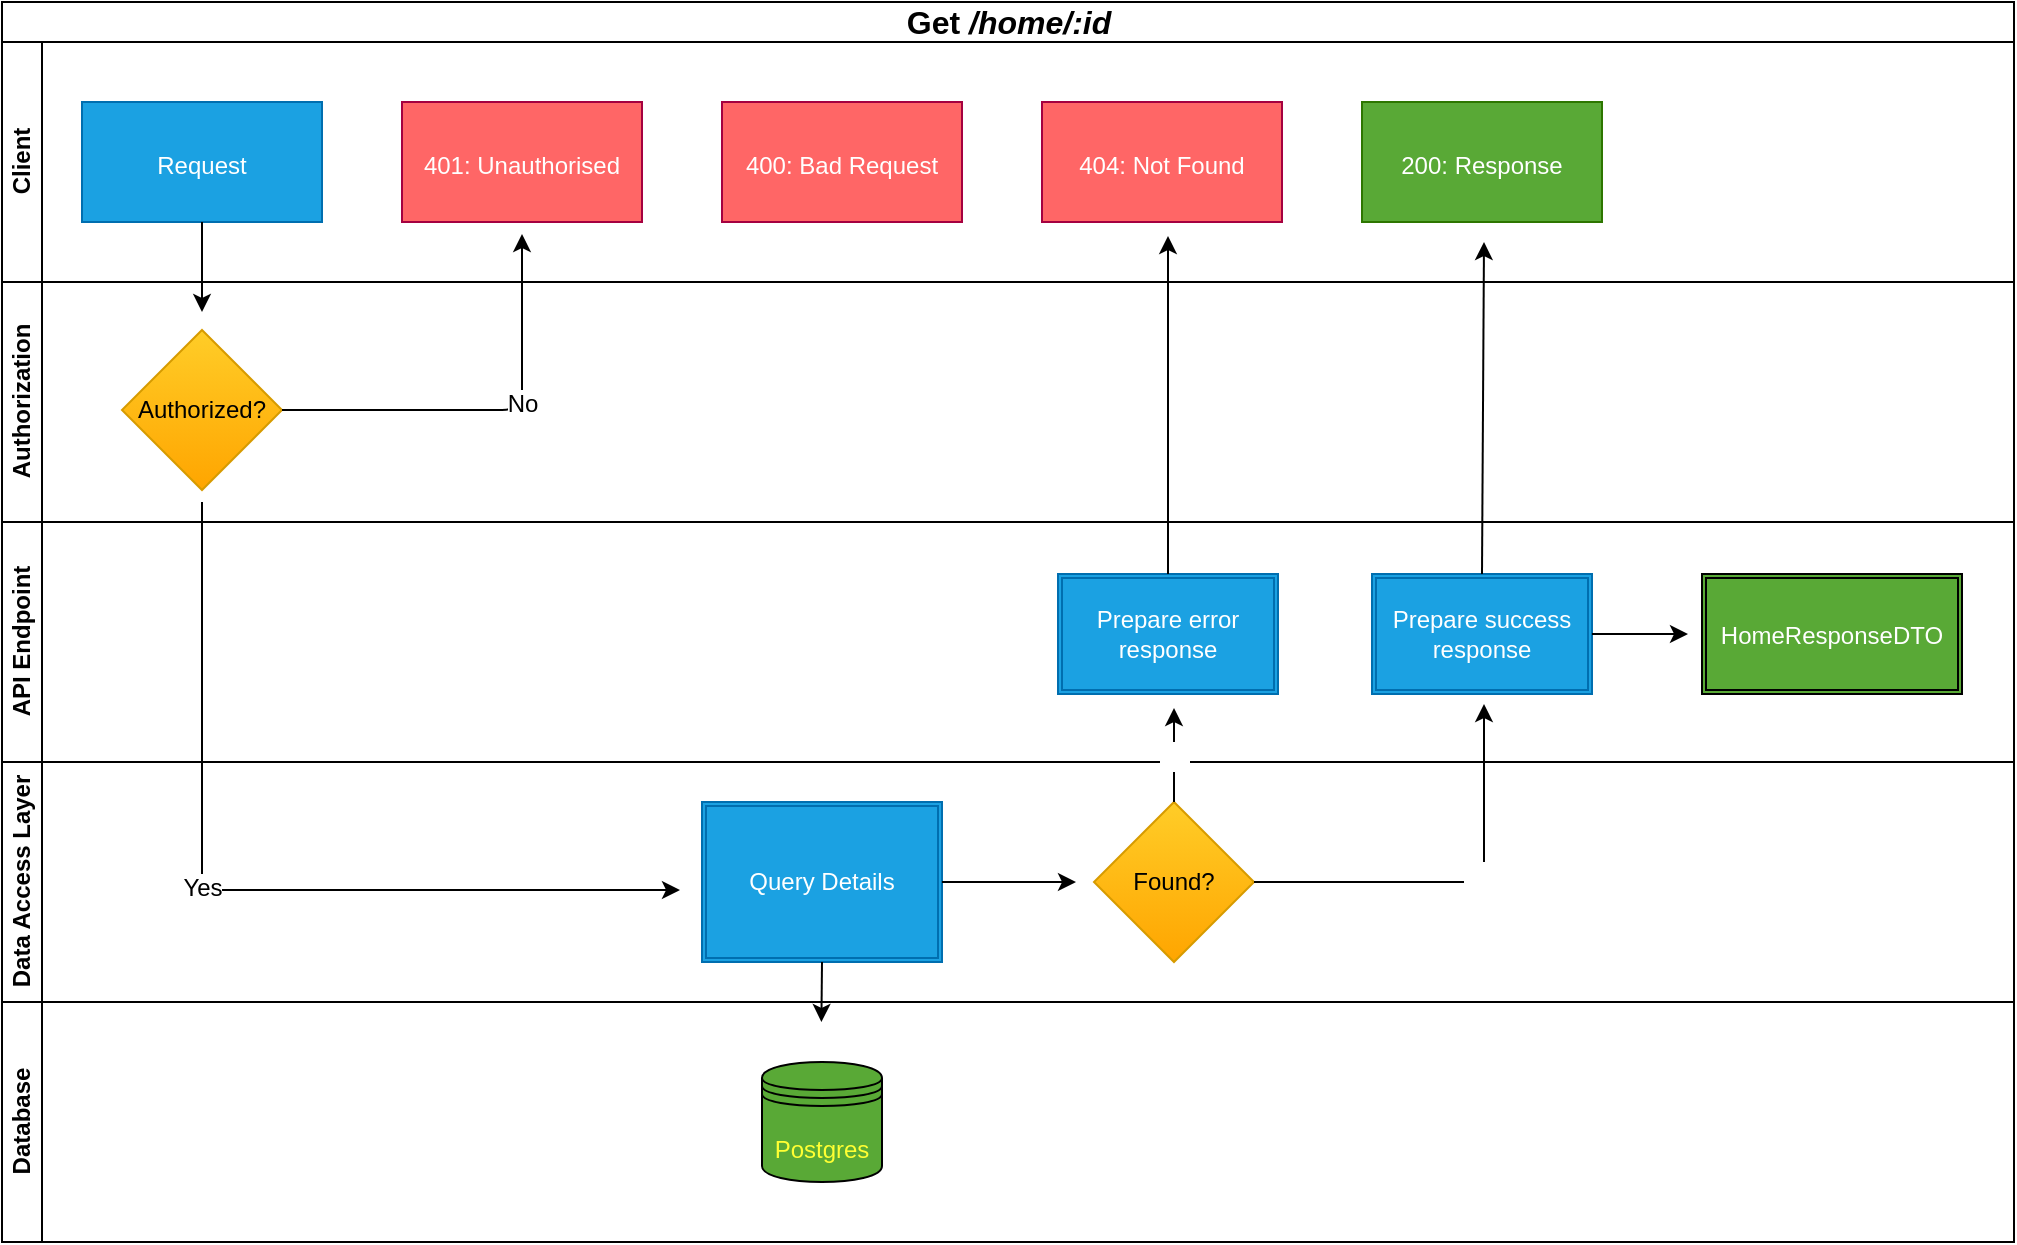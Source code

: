 <mxfile>
    <diagram id="v3T3SfXD5kMLhObpNZNS" name="Page-1">
        <mxGraphModel dx="2316" dy="2164" grid="0" gridSize="10" guides="0" tooltips="1" connect="1" arrows="1" fold="1" page="1" pageScale="1" pageWidth="583" pageHeight="827" background="none" math="0" shadow="0">
            <root>
                <mxCell id="0"/>
                <mxCell id="1" parent="0"/>
                <mxCell id="28" value="&lt;font style=&quot;font-size: 16px;&quot;&gt;Get &lt;i&gt;/home/:id&lt;/i&gt;&lt;/font&gt;" style="swimlane;childLayout=stackLayout;resizeParent=1;resizeParentMax=0;horizontal=1;startSize=20;horizontalStack=0;html=1;rounded=0;" parent="1" vertex="1">
                    <mxGeometry x="414" y="110" width="1006" height="620" as="geometry"/>
                </mxCell>
                <mxCell id="29" value="Client" style="swimlane;startSize=20;horizontal=0;html=1;rounded=0;" parent="28" vertex="1">
                    <mxGeometry y="20" width="1006" height="120" as="geometry"/>
                </mxCell>
                <mxCell id="38" value="&lt;span style=&quot;font-size: 12px;&quot;&gt;401: Unauthorised&lt;/span&gt;" style="whiteSpace=wrap;html=1;fontSize=19;fillColor=#FF6666;strokeColor=#A50040;fontColor=#ffffff;rounded=0;" parent="29" vertex="1">
                    <mxGeometry x="200" y="30" width="120" height="60" as="geometry"/>
                </mxCell>
                <mxCell id="40" value="&lt;font style=&quot;font-size: 12px;&quot;&gt;400: Bad Request&lt;/font&gt;" style="whiteSpace=wrap;html=1;fontSize=19;fillColor=#FF6666;strokeColor=#A50040;fontColor=#ffffff;rounded=0;" parent="29" vertex="1">
                    <mxGeometry x="360" y="30" width="120" height="60" as="geometry"/>
                </mxCell>
                <mxCell id="42" value="&lt;font style=&quot;font-size: 12px;&quot;&gt;404: Not Found&lt;/font&gt;" style="whiteSpace=wrap;html=1;fontSize=19;fillColor=#FF6666;strokeColor=#A50040;fontColor=#ffffff;rounded=0;" parent="29" vertex="1">
                    <mxGeometry x="520" y="30" width="120" height="60" as="geometry"/>
                </mxCell>
                <mxCell id="49" value="&lt;font style=&quot;font-size: 12px;&quot;&gt;200: Response&lt;/font&gt;" style="whiteSpace=wrap;html=1;fontSize=19;fillColor=#59A936;strokeColor=#2D7600;fontColor=#ffffff;rounded=0;" parent="29" vertex="1">
                    <mxGeometry x="680" y="30" width="120" height="60" as="geometry"/>
                </mxCell>
                <mxCell id="51" value="&lt;font style=&quot;font-size: 12px;&quot;&gt;Request&lt;/font&gt;" style="whiteSpace=wrap;html=1;fontSize=19;fillColor=#1ba1e2;strokeColor=#006EAF;fontColor=#ffffff;rounded=0;" parent="29" vertex="1">
                    <mxGeometry x="40" y="30" width="120" height="60" as="geometry"/>
                </mxCell>
                <mxCell id="30" value="Authorization" style="swimlane;startSize=20;horizontal=0;html=1;rounded=0;" parent="28" vertex="1">
                    <mxGeometry y="140" width="1006" height="120" as="geometry"/>
                </mxCell>
                <mxCell id="87" value="&lt;font style=&quot;font-size: 12px;&quot;&gt;Authorized?&lt;/font&gt;" style="rhombus;whiteSpace=wrap;html=1;fillColor=#ffcd28;strokeColor=#d79b00;gradientColor=#ffa500;" vertex="1" parent="30">
                    <mxGeometry x="60" y="24" width="80" height="80" as="geometry"/>
                </mxCell>
                <mxCell id="33" value="API Endpoint" style="swimlane;startSize=20;horizontal=0;html=1;rounded=0;" parent="28" vertex="1">
                    <mxGeometry y="260" width="1006" height="120" as="geometry"/>
                </mxCell>
                <mxCell id="62" value="Prepare error response" style="shape=ext;double=1;rounded=0;whiteSpace=wrap;html=1;fontSize=12;fontColor=#ffffff;fillColor=#1ba1e2;strokeColor=#006EAF;" parent="33" vertex="1">
                    <mxGeometry x="528" y="26" width="110" height="60" as="geometry"/>
                </mxCell>
                <mxCell id="69" value="Prepare success response" style="shape=ext;double=1;rounded=0;whiteSpace=wrap;html=1;fontSize=12;fontColor=#ffffff;fillColor=#1ba1e2;strokeColor=#006EAF;" parent="33" vertex="1">
                    <mxGeometry x="685" y="26" width="110" height="60" as="geometry"/>
                </mxCell>
                <mxCell id="77" value="&lt;font style=&quot;font-size: 12px;&quot;&gt;HomeResponseDTO&lt;/font&gt;" style="shape=ext;double=1;rounded=0;whiteSpace=wrap;html=1;fontSize=17;fontColor=#FFFFFF;fillColor=#59A936;" parent="33" vertex="1">
                    <mxGeometry x="850" y="26" width="130" height="60" as="geometry"/>
                </mxCell>
                <mxCell id="55" value="Data Access Layer" style="swimlane;startSize=20;horizontal=0;html=1;rounded=0;" parent="28" vertex="1">
                    <mxGeometry y="380" width="1006" height="120" as="geometry"/>
                </mxCell>
                <mxCell id="57" value="&lt;font color=&quot;#ffffff&quot;&gt;Query Details&lt;/font&gt;" style="shape=ext;double=1;rounded=0;whiteSpace=wrap;html=1;fontSize=12;fillColor=#1ba1e2;strokeColor=#006EAF;fontColor=#ffffff;" parent="55" vertex="1">
                    <mxGeometry x="350" y="20" width="120" height="80" as="geometry"/>
                </mxCell>
                <mxCell id="72" value="&lt;font style=&quot;font-size: 17px;&quot;&gt;Prisma&lt;/font&gt;" style="text;html=1;align=center;verticalAlign=middle;resizable=0;points=[];autosize=1;strokeColor=none;fillColor=none;fontSize=12;fontColor=#FFFFFF;rounded=0;" parent="55" vertex="1">
                    <mxGeometry x="168" y="32" width="80" height="30" as="geometry"/>
                </mxCell>
                <mxCell id="60" value="Found?" style="rhombus;whiteSpace=wrap;html=1;fontSize=12;fillColor=#ffcd28;strokeColor=#d79b00;gradientColor=#ffa500;rounded=0;" parent="55" vertex="1">
                    <mxGeometry x="546" y="20" width="80" height="80" as="geometry"/>
                </mxCell>
                <mxCell id="84" value="Database" style="swimlane;startSize=20;horizontal=0;html=1;rounded=0;" vertex="1" parent="28">
                    <mxGeometry y="500" width="1006" height="120" as="geometry"/>
                </mxCell>
                <mxCell id="85" value="&lt;font style=&quot;font-size: 12px;&quot;&gt;Postgres&lt;/font&gt;" style="shape=datastore;whiteSpace=wrap;html=1;fontSize=20;fontColor=#FFFF33;fillColor=#59A936;rounded=0;" vertex="1" parent="84">
                    <mxGeometry x="380" y="30" width="60" height="60" as="geometry"/>
                </mxCell>
                <mxCell id="54" value="" style="edgeStyle=none;html=1;fontSize=20;fontColor=#FFFF33;rounded=0;" parent="28" edge="1">
                    <mxGeometry relative="1" as="geometry">
                        <mxPoint x="339" y="444" as="targetPoint"/>
                        <Array as="points">
                            <mxPoint x="100" y="444"/>
                        </Array>
                        <mxPoint x="100" y="250" as="sourcePoint"/>
                    </mxGeometry>
                </mxCell>
                <mxCell id="92" value="Yes" style="edgeLabel;html=1;align=center;verticalAlign=middle;resizable=0;points=[];fontSize=12;" vertex="1" connectable="0" parent="54">
                    <mxGeometry x="-0.174" y="1" relative="1" as="geometry">
                        <mxPoint x="-1" y="14" as="offset"/>
                    </mxGeometry>
                </mxCell>
                <mxCell id="64" style="edgeStyle=none;html=1;exitX=1;exitY=0.5;exitDx=0;exitDy=0;fontSize=12;fontColor=#FFFFFF;rounded=0;" parent="28" source="60" edge="1">
                    <mxGeometry relative="1" as="geometry">
                        <mxPoint x="741" y="351" as="targetPoint"/>
                        <Array as="points">
                            <mxPoint x="741" y="440"/>
                            <mxPoint x="741" y="387"/>
                        </Array>
                    </mxGeometry>
                </mxCell>
                <mxCell id="65" value="Yes" style="edgeLabel;html=1;align=center;verticalAlign=middle;resizable=0;points=[];fontSize=12;fontColor=#FFFFFF;rounded=0;" parent="64" vertex="1" connectable="0">
                    <mxGeometry x="0.218" y="1" relative="1" as="geometry">
                        <mxPoint y="6" as="offset"/>
                    </mxGeometry>
                </mxCell>
                <mxCell id="89" style="edgeStyle=none;html=1;exitX=1;exitY=0.5;exitDx=0;exitDy=0;fontSize=12;" edge="1" parent="28" source="87">
                    <mxGeometry relative="1" as="geometry">
                        <mxPoint x="260" y="116" as="targetPoint"/>
                        <Array as="points">
                            <mxPoint x="260" y="204"/>
                        </Array>
                    </mxGeometry>
                </mxCell>
                <mxCell id="90" value="No" style="edgeLabel;html=1;align=center;verticalAlign=middle;resizable=0;points=[];fontSize=12;" vertex="1" connectable="0" parent="89">
                    <mxGeometry x="0.187" relative="1" as="geometry">
                        <mxPoint as="offset"/>
                    </mxGeometry>
                </mxCell>
                <mxCell id="58" style="edgeStyle=none;html=1;exitX=0.5;exitY=1;exitDx=0;exitDy=0;fontSize=12;fontColor=#FFFFFF;rounded=0;" parent="1" source="57" edge="1">
                    <mxGeometry relative="1" as="geometry">
                        <mxPoint x="823.706" y="620" as="targetPoint"/>
                    </mxGeometry>
                </mxCell>
                <mxCell id="59" style="edgeStyle=none;html=1;exitX=1;exitY=0.5;exitDx=0;exitDy=0;fontSize=12;fontColor=#FFFFFF;rounded=0;" parent="1" source="57" edge="1">
                    <mxGeometry relative="1" as="geometry">
                        <mxPoint x="951" y="550" as="targetPoint"/>
                    </mxGeometry>
                </mxCell>
                <mxCell id="61" value="No" style="edgeStyle=none;html=1;exitX=0.5;exitY=0;exitDx=0;exitDy=0;fontSize=12;fontColor=#FFFFFF;rounded=0;" parent="1" source="60" edge="1">
                    <mxGeometry relative="1" as="geometry">
                        <mxPoint x="1000" y="463" as="targetPoint"/>
                        <Array as="points"/>
                    </mxGeometry>
                </mxCell>
                <mxCell id="63" style="edgeStyle=none;html=1;exitX=0.5;exitY=0;exitDx=0;exitDy=0;fontSize=12;fontColor=#FFFFFF;rounded=0;" parent="1" source="62" edge="1">
                    <mxGeometry relative="1" as="geometry">
                        <mxPoint x="997" y="227" as="targetPoint"/>
                        <Array as="points"/>
                    </mxGeometry>
                </mxCell>
                <mxCell id="71" style="edgeStyle=none;html=1;exitX=0.5;exitY=0;exitDx=0;exitDy=0;fontSize=12;fontColor=#FFFFFF;rounded=0;" parent="1" source="69" edge="1">
                    <mxGeometry relative="1" as="geometry">
                        <mxPoint x="1155" y="230" as="targetPoint"/>
                    </mxGeometry>
                </mxCell>
                <mxCell id="76" style="edgeStyle=none;html=1;exitX=1;exitY=0.5;exitDx=0;exitDy=0;fontSize=17;fontColor=#FFFFFF;rounded=0;" parent="1" source="69" edge="1">
                    <mxGeometry relative="1" as="geometry">
                        <mxPoint x="1257" y="426" as="targetPoint"/>
                    </mxGeometry>
                </mxCell>
                <mxCell id="88" style="edgeStyle=none;html=1;exitX=0.5;exitY=1;exitDx=0;exitDy=0;" edge="1" parent="1" source="51">
                    <mxGeometry relative="1" as="geometry">
                        <mxPoint x="514" y="265" as="targetPoint"/>
                    </mxGeometry>
                </mxCell>
            </root>
        </mxGraphModel>
    </diagram>
</mxfile>

